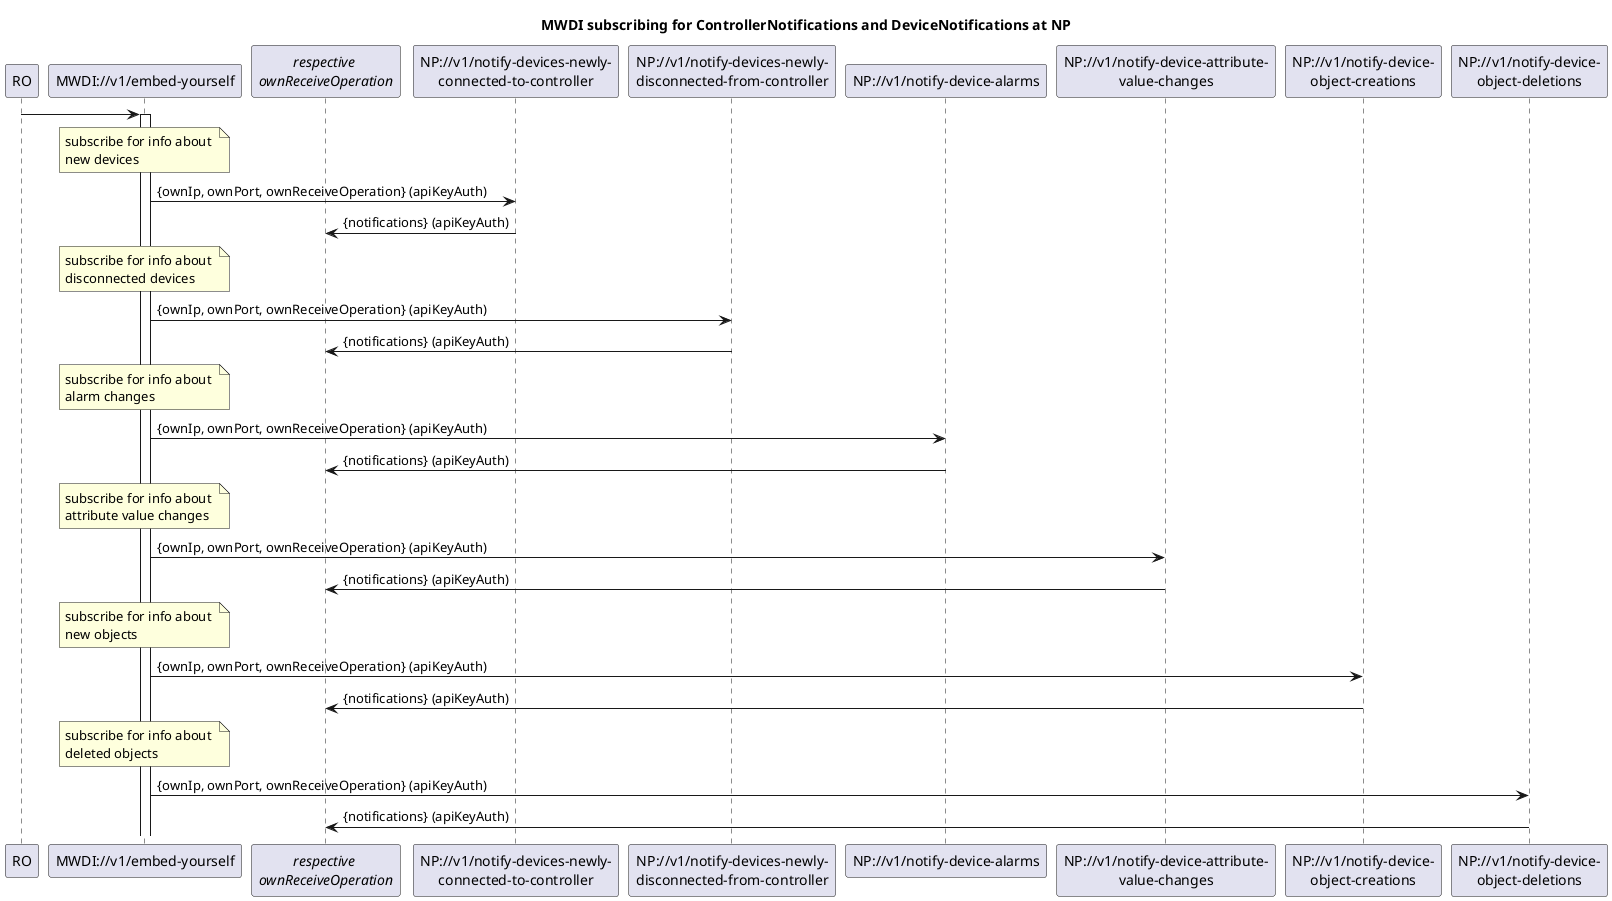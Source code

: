 @startuml 01x_MwdiSubscribesAtNp
skinparam responseMessageBelowArrow true

title MWDI subscribing for ControllerNotifications and DeviceNotifications at NP

participant "RO" as ro
participant "MWDI://v1/embed-yourself" as mwdi
participant "<i>respective</i> \n<i>ownReceiveOperation</i>" as receivers
participant "NP://v1/notify-devices-newly-\nconnected-to-controller" as npnew
participant "NP://v1/notify-devices-newly-\ndisconnected-from-controller" as npdisconnected
participant "NP://v1/notify-device-alarms" as npalarm
participant "NP://v1/notify-device-attribute-\nvalue-changes" as npattributechange
participant "NP://v1/notify-device-\nobject-creations" as npobjcreate
participant "NP://v1/notify-device-\nobject-deletions" as npobjdelete

ro -> mwdi
activate mwdi

note over mwdi: subscribe for info about \nnew devices
mwdi -> npnew: {ownIp, ownPort, ownReceiveOperation} (apiKeyAuth)
npnew -> receivers: {notifications} (apiKeyAuth)

note over mwdi: subscribe for info about \ndisconnected devices
mwdi -> npdisconnected: {ownIp, ownPort, ownReceiveOperation} (apiKeyAuth)
npdisconnected -> receivers: {notifications} (apiKeyAuth)

note over mwdi: subscribe for info about \nalarm changes
mwdi -> npalarm: {ownIp, ownPort, ownReceiveOperation} (apiKeyAuth)
npalarm -> receivers: {notifications} (apiKeyAuth)

note over mwdi: subscribe for info about \nattribute value changes
mwdi -> npattributechange: {ownIp, ownPort, ownReceiveOperation} (apiKeyAuth)
npattributechange -> receivers: {notifications} (apiKeyAuth)

note over mwdi: subscribe for info about \nnew objects
mwdi -> npobjcreate: {ownIp, ownPort, ownReceiveOperation} (apiKeyAuth)
npobjcreate -> receivers: {notifications} (apiKeyAuth)

note over mwdi: subscribe for info about \ndeleted objects
mwdi -> npobjdelete: {ownIp, ownPort, ownReceiveOperation} (apiKeyAuth)
npobjdelete -> receivers: {notifications} (apiKeyAuth)

@enduml
